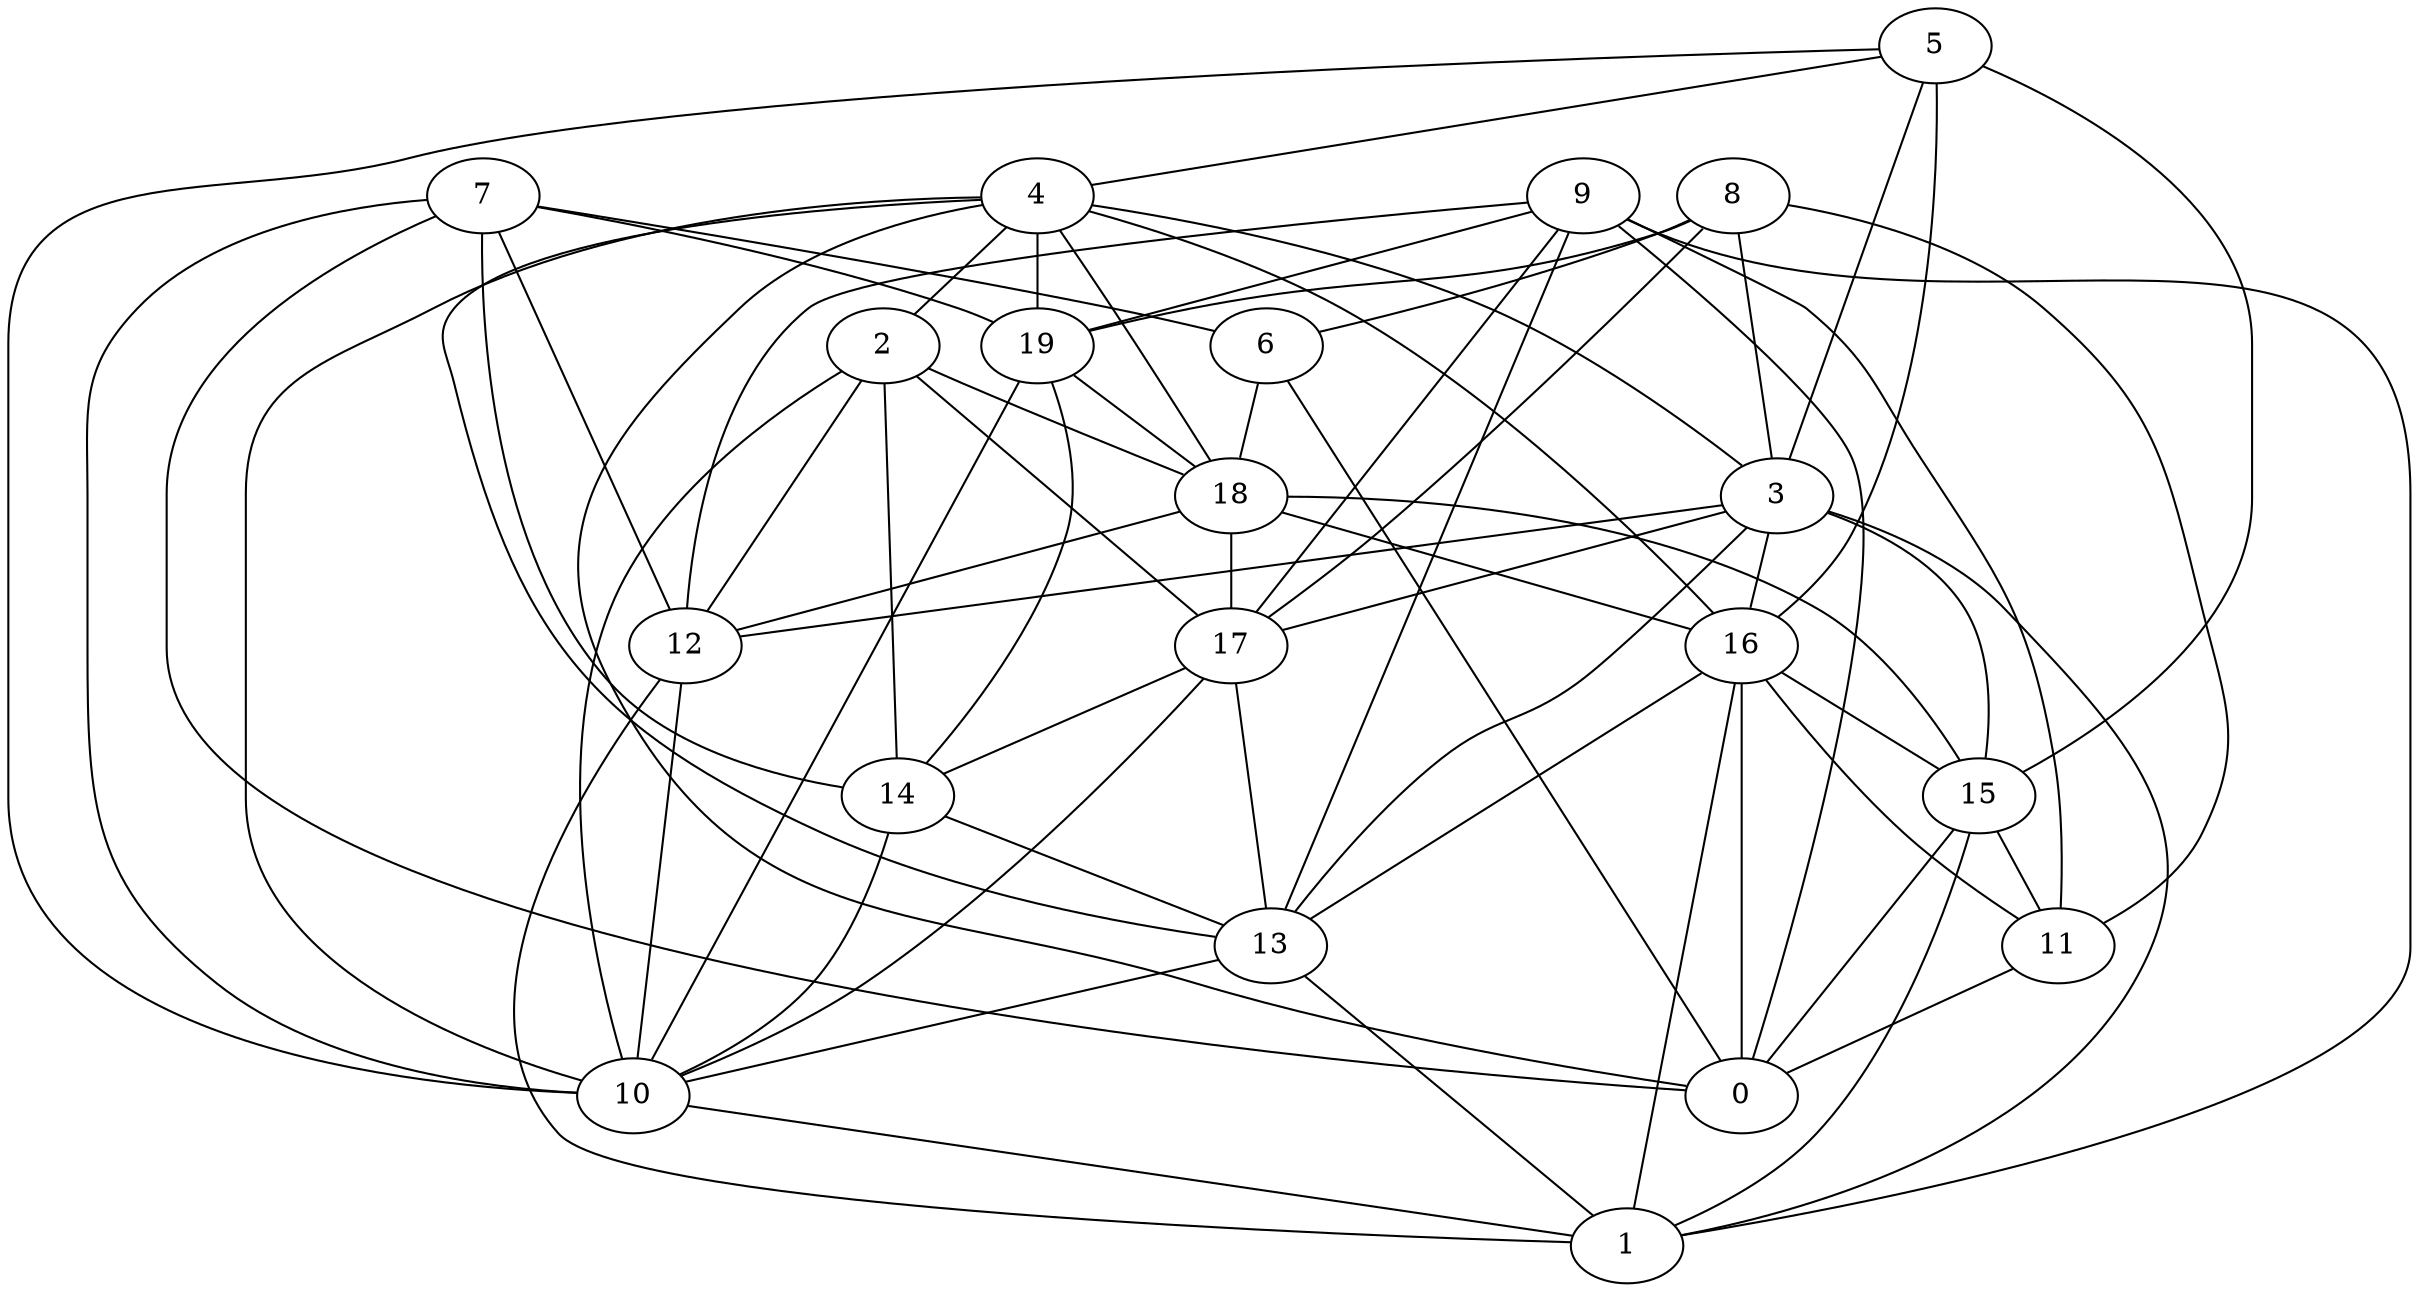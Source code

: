 digraph GG_graph {

subgraph G_graph {
edge [color = black]
"8" -> "6" [dir = none]
"8" -> "3" [dir = none]
"8" -> "17" [dir = none]
"14" -> "13" [dir = none]
"14" -> "10" [dir = none]
"2" -> "17" [dir = none]
"4" -> "0" [dir = none]
"4" -> "13" [dir = none]
"4" -> "18" [dir = none]
"4" -> "3" [dir = none]
"4" -> "19" [dir = none]
"4" -> "2" [dir = none]
"5" -> "3" [dir = none]
"5" -> "16" [dir = none]
"3" -> "17" [dir = none]
"3" -> "15" [dir = none]
"3" -> "1" [dir = none]
"3" -> "16" [dir = none]
"16" -> "1" [dir = none]
"16" -> "13" [dir = none]
"19" -> "18" [dir = none]
"19" -> "10" [dir = none]
"6" -> "0" [dir = none]
"9" -> "11" [dir = none]
"9" -> "13" [dir = none]
"9" -> "12" [dir = none]
"10" -> "1" [dir = none]
"13" -> "10" [dir = none]
"13" -> "1" [dir = none]
"15" -> "0" [dir = none]
"15" -> "11" [dir = none]
"17" -> "10" [dir = none]
"7" -> "0" [dir = none]
"7" -> "19" [dir = none]
"18" -> "16" [dir = none]
"18" -> "12" [dir = none]
"18" -> "15" [dir = none]
"12" -> "1" [dir = none]
"2" -> "12" [dir = none]
"3" -> "12" [dir = none]
"7" -> "10" [dir = none]
"9" -> "19" [dir = none]
"2" -> "10" [dir = none]
"7" -> "12" [dir = none]
"17" -> "14" [dir = none]
"11" -> "0" [dir = none]
"7" -> "14" [dir = none]
"6" -> "18" [dir = none]
"19" -> "14" [dir = none]
"9" -> "17" [dir = none]
"9" -> "0" [dir = none]
"17" -> "13" [dir = none]
"16" -> "15" [dir = none]
"4" -> "16" [dir = none]
"5" -> "10" [dir = none]
"5" -> "4" [dir = none]
"16" -> "0" [dir = none]
"7" -> "6" [dir = none]
"15" -> "1" [dir = none]
"12" -> "10" [dir = none]
"5" -> "15" [dir = none]
"2" -> "18" [dir = none]
"4" -> "10" [dir = none]
"8" -> "19" [dir = none]
"8" -> "11" [dir = none]
"2" -> "14" [dir = none]
"3" -> "13" [dir = none]
"18" -> "17" [dir = none]
"9" -> "1" [dir = none]
"16" -> "11" [dir = none]
}

}
